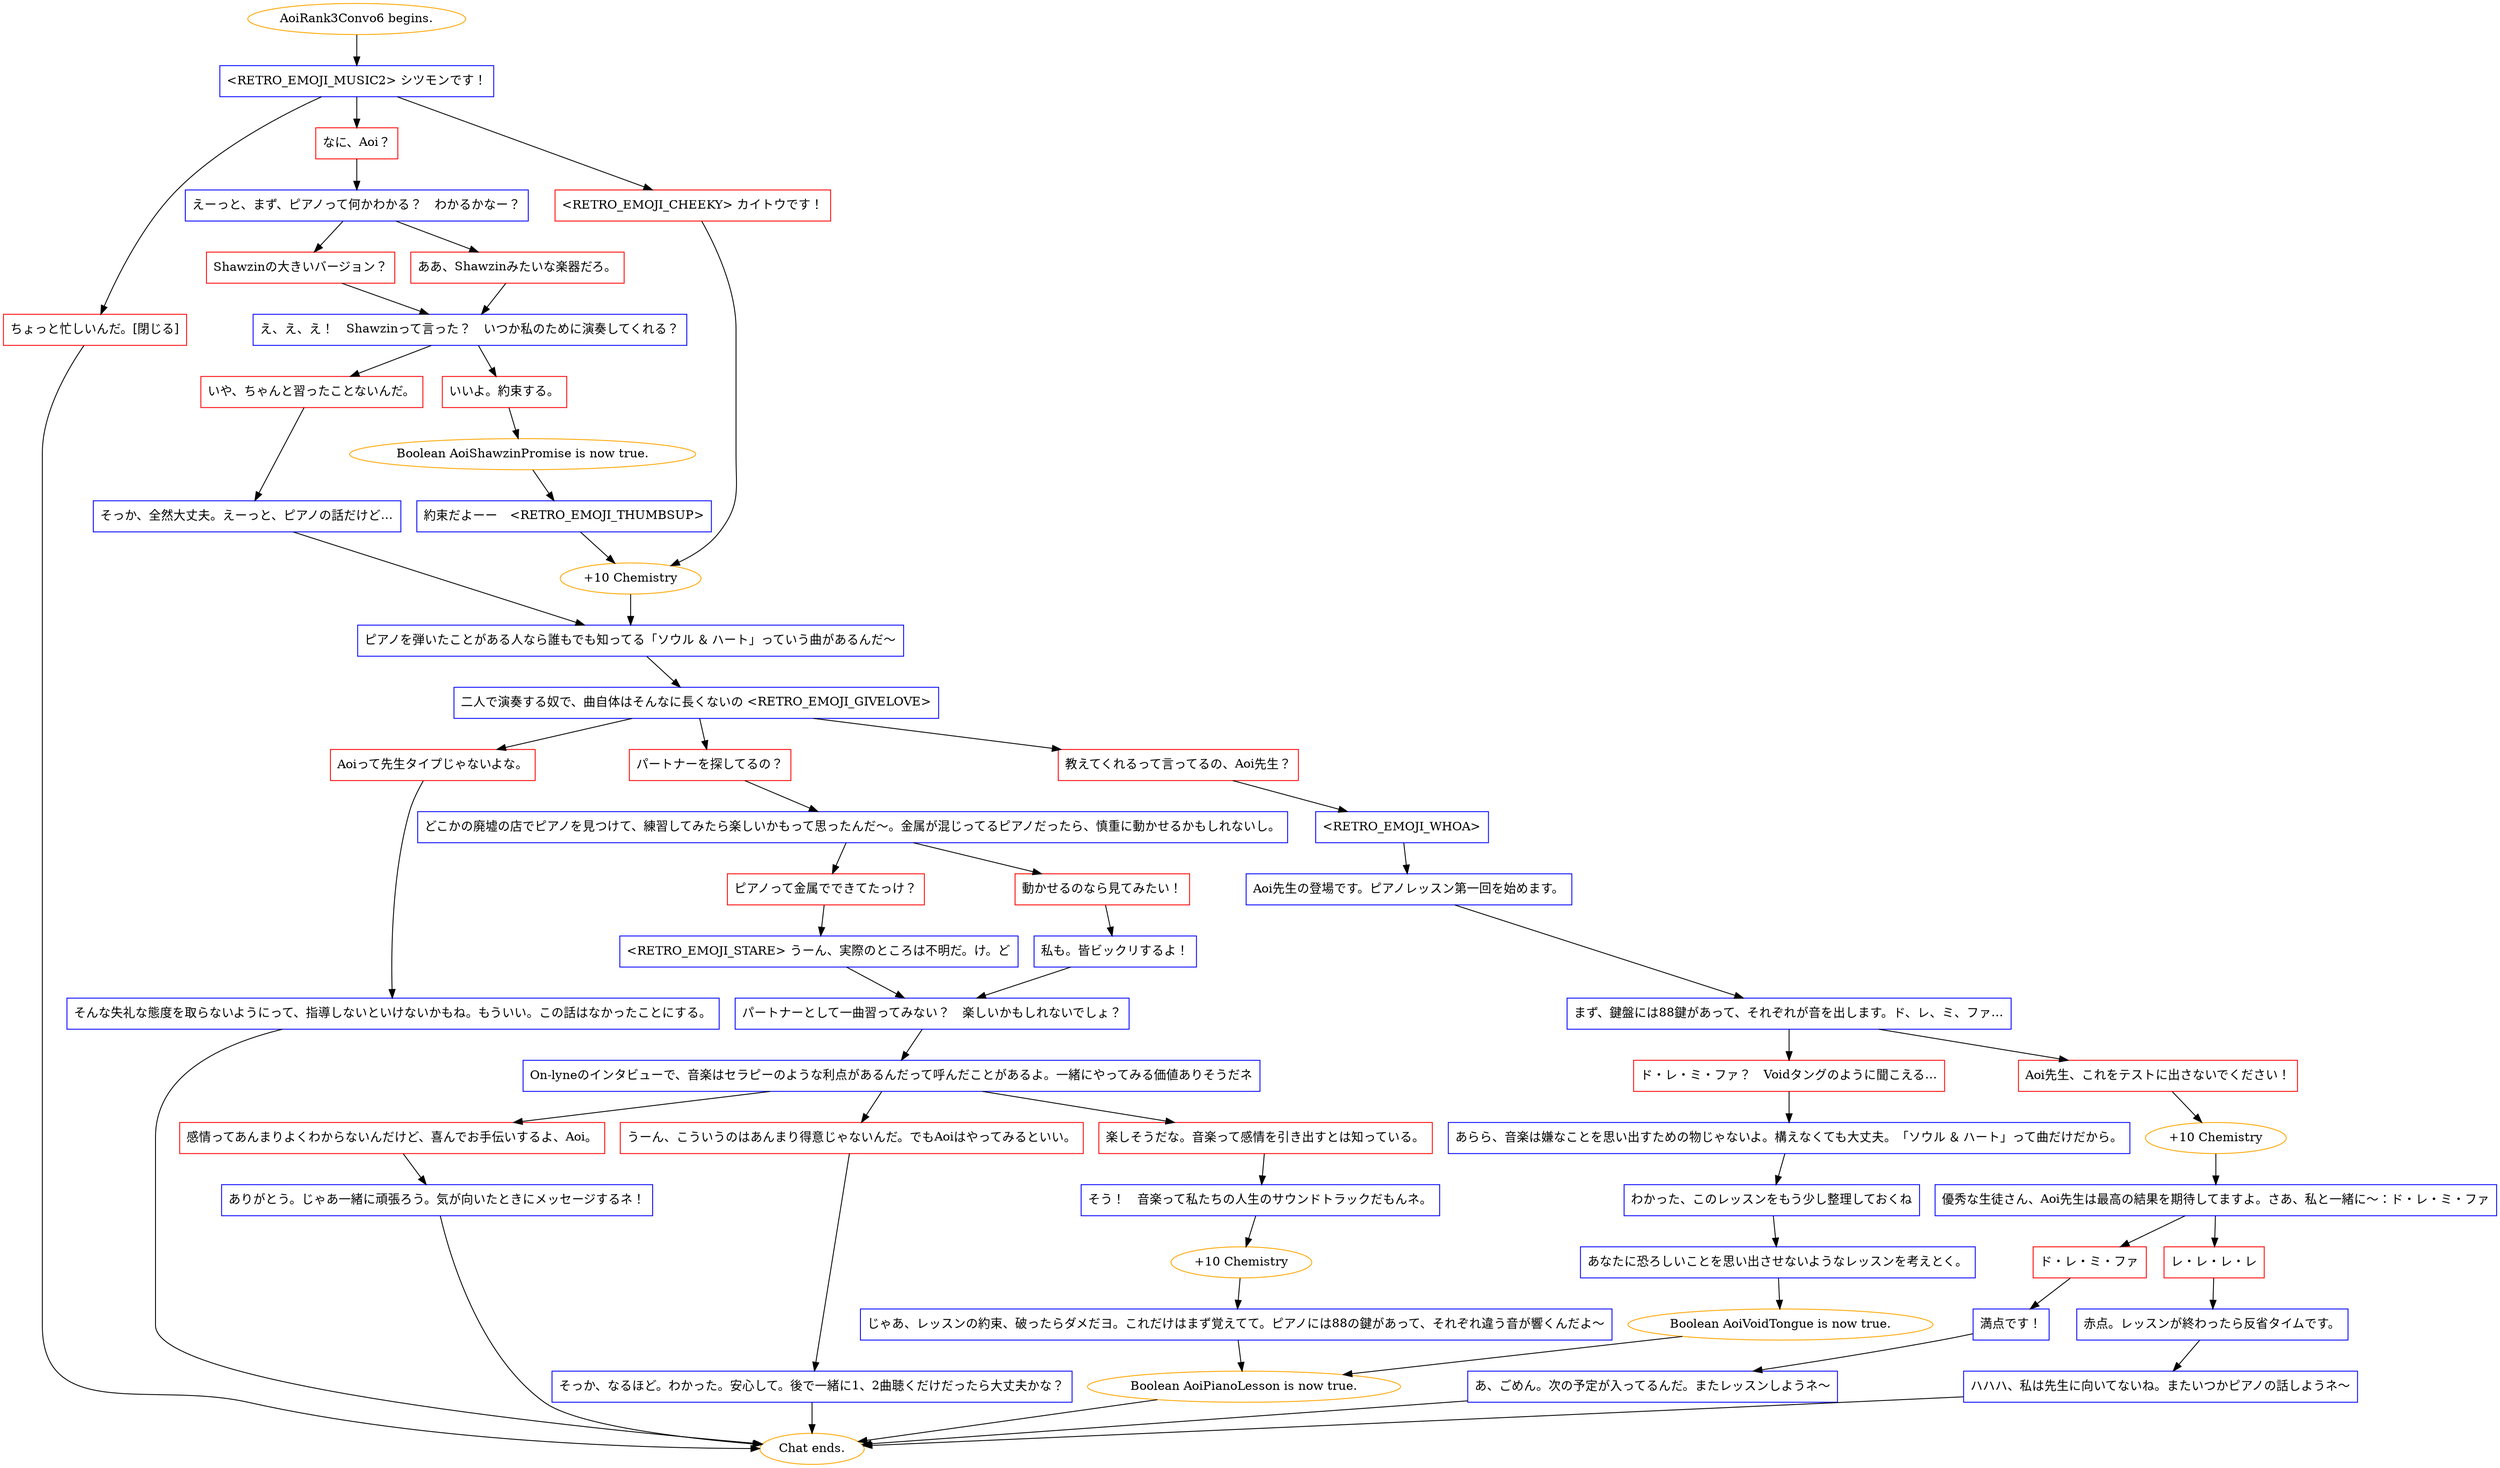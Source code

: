 digraph {
	"AoiRank3Convo6 begins." [color=orange];
		"AoiRank3Convo6 begins." -> j66879787;
	j66879787 [label="<RETRO_EMOJI_MUSIC2> シツモンです！",shape=box,color=blue];
		j66879787 -> j4261705899;
		j66879787 -> j4114325832;
		j66879787 -> j2133877934;
	j4261705899 [label="<RETRO_EMOJI_CHEEKY> カイトウです！",shape=box,color=red];
		j4261705899 -> j1903412532;
	j4114325832 [label="なに、Aoi？",shape=box,color=red];
		j4114325832 -> j926585780;
	j2133877934 [label="ちょっと忙しいんだ。[閉じる]",shape=box,color=red];
		j2133877934 -> "Chat ends.";
	j1903412532 [label="+10 Chemistry",color=orange];
		j1903412532 -> j208464056;
	j926585780 [label="えーっと、まず、ピアノって何かわかる？　わかるかなー？",shape=box,color=blue];
		j926585780 -> j367320824;
		j926585780 -> j438880560;
	"Chat ends." [color=orange];
	j208464056 [label="ピアノを弾いたことがある人なら誰もでも知ってる「ソウル ＆ ハート」っていう曲があるんだ～",shape=box,color=blue];
		j208464056 -> j998510694;
	j367320824 [label="Shawzinの大きいバージョン？",shape=box,color=red];
		j367320824 -> j3561335858;
	j438880560 [label="ああ、Shawzinみたいな楽器だろ。",shape=box,color=red];
		j438880560 -> j3561335858;
	j998510694 [label="二人で演奏する奴で、曲自体はそんなに長くないの <RETRO_EMOJI_GIVELOVE>",shape=box,color=blue];
		j998510694 -> j3970961544;
		j998510694 -> j2691237976;
		j998510694 -> j1150059555;
	j3561335858 [label="え、え、え！　Shawzinって言った？　いつか私のために演奏してくれる？",shape=box,color=blue];
		j3561335858 -> j1929511938;
		j3561335858 -> j4083234227;
	j3970961544 [label="パートナーを探してるの？",shape=box,color=red];
		j3970961544 -> j3927419262;
	j2691237976 [label="教えてくれるって言ってるの、Aoi先生？",shape=box,color=red];
		j2691237976 -> j302025559;
	j1150059555 [label="Aoiって先生タイプじゃないよな。",shape=box,color=red];
		j1150059555 -> j3804993816;
	j1929511938 [label="いいよ。約束する。",shape=box,color=red];
		j1929511938 -> j1068354155;
	j4083234227 [label="いや、ちゃんと習ったことないんだ。",shape=box,color=red];
		j4083234227 -> j1897283427;
	j3927419262 [label="どこかの廃墟の店でピアノを見つけて、練習してみたら楽しいかもって思ったんだ～。金属が混じってるピアノだったら、慎重に動かせるかもしれないし。",shape=box,color=blue];
		j3927419262 -> j1438842433;
		j3927419262 -> j308826533;
	j302025559 [label="<RETRO_EMOJI_WHOA>",shape=box,color=blue];
		j302025559 -> j2345520826;
	j3804993816 [label="そんな失礼な態度を取らないようにって、指導しないといけないかもね。もういい。この話はなかったことにする。",shape=box,color=blue];
		j3804993816 -> "Chat ends.";
	j1068354155 [label="Boolean AoiShawzinPromise is now true.",color=orange];
		j1068354155 -> j1254077723;
	j1897283427 [label="そっか、全然大丈夫。えーっと、ピアノの話だけど…",shape=box,color=blue];
		j1897283427 -> j208464056;
	j1438842433 [label="ピアノって金属でできてたっけ？",shape=box,color=red];
		j1438842433 -> j777057102;
	j308826533 [label="動かせるのなら見てみたい！",shape=box,color=red];
		j308826533 -> j2331959806;
	j2345520826 [label="Aoi先生の登場です。ピアノレッスン第一回を始めます。",shape=box,color=blue];
		j2345520826 -> j995389849;
	j1254077723 [label="約束だよーー　<RETRO_EMOJI_THUMBSUP>",shape=box,color=blue];
		j1254077723 -> j1903412532;
	j777057102 [label="<RETRO_EMOJI_STARE> うーん、実際のところは不明だ。け。ど",shape=box,color=blue];
		j777057102 -> j719844191;
	j2331959806 [label="私も。皆ビックリするよ！",shape=box,color=blue];
		j2331959806 -> j719844191;
	j995389849 [label="まず、鍵盤には88鍵があって、それぞれが音を出します。ド、レ、ミ、ファ…",shape=box,color=blue];
		j995389849 -> j4111192046;
		j995389849 -> j1390798860;
	j719844191 [label="パートナーとして一曲習ってみない？　楽しいかもしれないでしょ？",shape=box,color=blue];
		j719844191 -> j391049437;
	j4111192046 [label="ド・レ・ミ・ファ？　Voidタングのように聞こえる…",shape=box,color=red];
		j4111192046 -> j937129808;
	j1390798860 [label="Aoi先生、これをテストに出さないでください！",shape=box,color=red];
		j1390798860 -> j1577126362;
	j391049437 [label="On-lyneのインタビューで、音楽はセラピーのような利点があるんだって呼んだことがあるよ。一緒にやってみる価値ありそうだネ",shape=box,color=blue];
		j391049437 -> j2383820086;
		j391049437 -> j1021175092;
		j391049437 -> j927522031;
	j937129808 [label="あらら、音楽は嫌なことを思い出すための物じゃないよ。構えなくても大丈夫。「ソウル ＆ ハート」って曲だけだから。",shape=box,color=blue];
		j937129808 -> j1059019135;
	j1577126362 [label="+10 Chemistry",color=orange];
		j1577126362 -> j587397197;
	j2383820086 [label="うーん、こういうのはあんまり得意じゃないんだ。でもAoiはやってみるといい。",shape=box,color=red];
		j2383820086 -> j254864407;
	j1021175092 [label="楽しそうだな。音楽って感情を引き出すとは知っている。",shape=box,color=red];
		j1021175092 -> j1353367187;
	j927522031 [label="感情ってあんまりよくわからないんだけど、喜んでお手伝いするよ、Aoi。",shape=box,color=red];
		j927522031 -> j2451597628;
	j1059019135 [label="わかった、このレッスンをもう少し整理しておくね",shape=box,color=blue];
		j1059019135 -> j1335313724;
	j587397197 [label="優秀な生徒さん、Aoi先生は最高の結果を期待してますよ。さあ、私と一緒に～：ド・レ・ミ・ファ",shape=box,color=blue];
		j587397197 -> j4278509724;
		j587397197 -> j872301120;
	j254864407 [label="そっか、なるほど。わかった。安心して。後で一緒に1、2曲聴くだけだったら大丈夫かな？",shape=box,color=blue];
		j254864407 -> "Chat ends.";
	j1353367187 [label="そう！　音楽って私たちの人生のサウンドトラックだもんネ。",shape=box,color=blue];
		j1353367187 -> j1613822749;
	j2451597628 [label="ありがとう。じゃあ一緒に頑張ろう。気が向いたときにメッセージするネ！",shape=box,color=blue];
		j2451597628 -> "Chat ends.";
	j1335313724 [label="あなたに恐ろしいことを思い出させないようなレッスンを考えとく。",shape=box,color=blue];
		j1335313724 -> j1862575777;
	j4278509724 [label="ド・レ・ミ・ファ",shape=box,color=red];
		j4278509724 -> j1297578523;
	j872301120 [label="レ・レ・レ・レ",shape=box,color=red];
		j872301120 -> j1723795163;
	j1613822749 [label="+10 Chemistry",color=orange];
		j1613822749 -> j1410324978;
	j1862575777 [label="Boolean AoiVoidTongue is now true.",color=orange];
		j1862575777 -> j553992355;
	j1297578523 [label="満点です！",shape=box,color=blue];
		j1297578523 -> j806503930;
	j1723795163 [label="赤点。レッスンが終わったら反省タイムです。",shape=box,color=blue];
		j1723795163 -> j1756925748;
	j1410324978 [label="じゃあ、レッスンの約束、破ったらダメだヨ。これだけはまず覚えてて。ピアノには88の鍵があって、それぞれ違う音が響くんだよ～",shape=box,color=blue];
		j1410324978 -> j553992355;
	j553992355 [label="Boolean AoiPianoLesson is now true.",color=orange];
		j553992355 -> "Chat ends.";
	j806503930 [label="あ、ごめん。次の予定が入ってるんだ。またレッスンしようネ～",shape=box,color=blue];
		j806503930 -> "Chat ends.";
	j1756925748 [label="ハハハ、私は先生に向いてないね。またいつかピアノの話しようネ～",shape=box,color=blue];
		j1756925748 -> "Chat ends.";
}